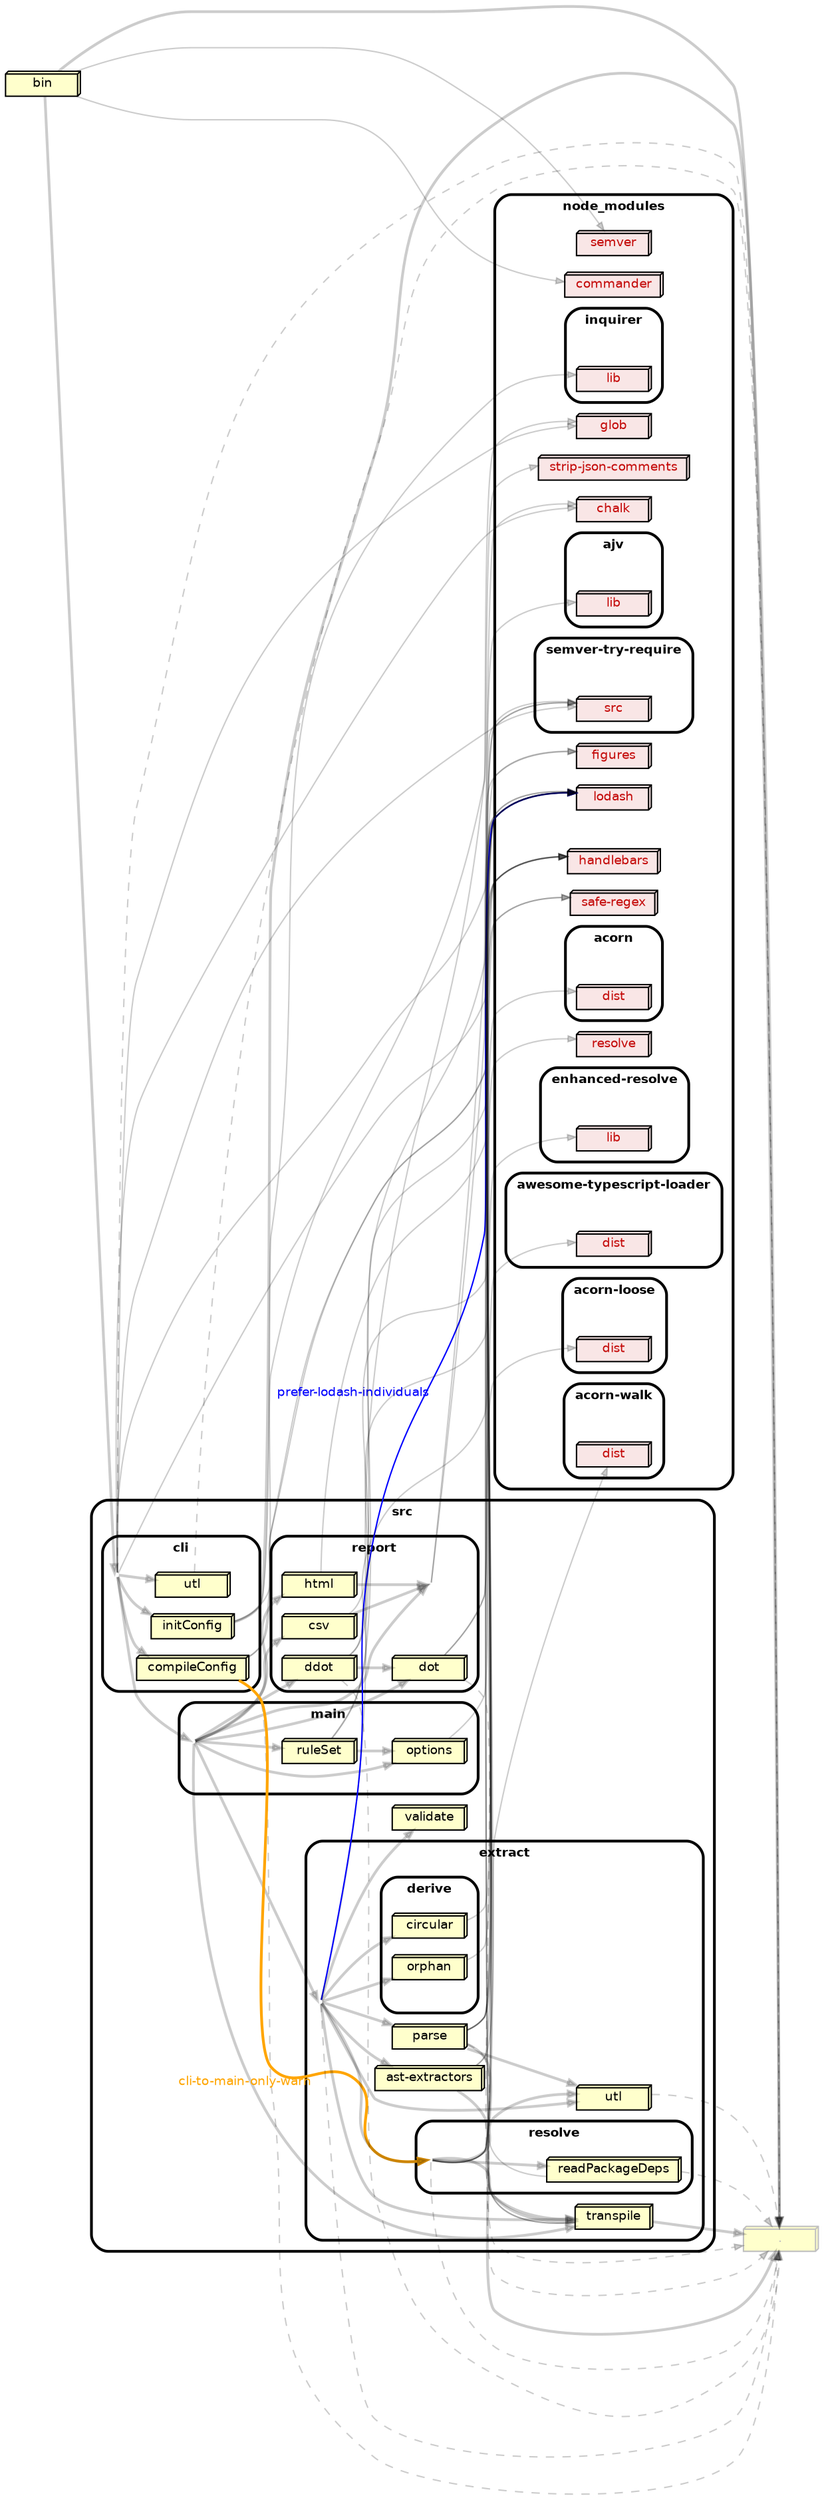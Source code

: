 strict digraph "dependency-cruiser output"{
    rankdir="LR" splines="true" overlap="false" nodesep="0.16" ranksep="0.18" fontname="Helvetica-bold" fontsize="9" style="rounded,bold,filled" fillcolor="#ffffff" compound="true"
    node [shape="box" style="rounded, filled" height="0.2" color="black" fillcolor="#ffffcc" fontcolor="black" fontname="Helvetica" fontsize="9"]
    edge [arrowhead="normal" arrowsize="0.6" penwidth="2.0" color="#00000033" fontname="Helvetica" fontsize="9"]

    "." [label=<.> tooltip="." URL="https://nodejs.org/api/..html" color="grey" fontcolor="grey" shape="box3d"]
    "bin" [label=<bin> tooltip="bin" URL="https://github.com/sverweij/dependency-cruiser/blob/develop/bin" shape="box3d"]
    "bin" -> "."
    "bin" -> "src/cli"
    "bin" -> "node_modules/commander" [penwidth="1.0"]
    "bin" -> "node_modules/semver" [penwidth="1.0"]
    subgraph "cluster_node_modules" {label="node_modules" "node_modules" [width="0.05" shape="point" style="invis"] subgraph "cluster_node_modules/acorn-loose" {label="acorn-loose" "node_modules/acorn-loose" [width="0.05" shape="point" style="invis"] "node_modules/acorn-loose/dist" [label=<dist> tooltip="dist" URL="https://www.npmjs.com/package/acorn-loose" shape="box3d" fillcolor="#c40b0a1a" fontcolor="#c40b0a"] } }
    subgraph "cluster_node_modules" {label="node_modules" "node_modules" [width="0.05" shape="point" style="invis"] subgraph "cluster_node_modules/acorn-walk" {label="acorn-walk" "node_modules/acorn-walk" [width="0.05" shape="point" style="invis"] "node_modules/acorn-walk/dist" [label=<dist> tooltip="dist" URL="https://www.npmjs.com/package/acorn-walk" shape="box3d" fillcolor="#c40b0a1a" fontcolor="#c40b0a"] } }
    subgraph "cluster_node_modules" {label="node_modules" "node_modules" [width="0.05" shape="point" style="invis"] subgraph "cluster_node_modules/acorn" {label="acorn" "node_modules/acorn" [width="0.05" shape="point" style="invis"] "node_modules/acorn/dist" [label=<dist> tooltip="dist" URL="https://www.npmjs.com/package/acorn" shape="box3d" fillcolor="#c40b0a1a" fontcolor="#c40b0a"] } }
    subgraph "cluster_node_modules" {label="node_modules" "node_modules" [width="0.05" shape="point" style="invis"] subgraph "cluster_node_modules/ajv" {label="ajv" "node_modules/ajv" [width="0.05" shape="point" style="invis"] "node_modules/ajv/lib" [label=<lib> tooltip="lib" URL="https://www.npmjs.com/package/ajv" shape="box3d" fillcolor="#c40b0a1a" fontcolor="#c40b0a"] } }
    subgraph "cluster_node_modules" {label="node_modules" "node_modules" [width="0.05" shape="point" style="invis"] subgraph "cluster_node_modules/awesome-typescript-loader" {label="awesome-typescript-loader" "node_modules/awesome-typescript-loader" [width="0.05" shape="point" style="invis"] "node_modules/awesome-typescript-loader/dist" [label=<dist> tooltip="dist" URL="https://www.npmjs.com/package/awesome-typescript-loader" shape="box3d" fillcolor="#c40b0a1a" fontcolor="#c40b0a"] } }
    subgraph "cluster_node_modules" {label="node_modules" "node_modules" [width="0.05" shape="point" style="invis"] "node_modules/chalk" [label=<chalk> tooltip="chalk" URL="https://www.npmjs.com/package/chalk" shape="box3d" fillcolor="#c40b0a1a" fontcolor="#c40b0a"] }
    subgraph "cluster_node_modules" {label="node_modules" "node_modules" [width="0.05" shape="point" style="invis"] "node_modules/commander" [label=<commander> tooltip="commander" URL="https://www.npmjs.com/package/commander" shape="box3d" fillcolor="#c40b0a1a" fontcolor="#c40b0a"] }
    subgraph "cluster_node_modules" {label="node_modules" "node_modules" [width="0.05" shape="point" style="invis"] subgraph "cluster_node_modules/enhanced-resolve" {label="enhanced-resolve" "node_modules/enhanced-resolve" [width="0.05" shape="point" style="invis"] "node_modules/enhanced-resolve/lib" [label=<lib> tooltip="lib" URL="https://www.npmjs.com/package/enhanced-resolve" shape="box3d" fillcolor="#c40b0a1a" fontcolor="#c40b0a"] } }
    subgraph "cluster_node_modules" {label="node_modules" "node_modules" [width="0.05" shape="point" style="invis"] "node_modules/figures" [label=<figures> tooltip="figures" URL="https://www.npmjs.com/package/figures" shape="box3d" fillcolor="#c40b0a1a" fontcolor="#c40b0a"] }
    subgraph "cluster_node_modules" {label="node_modules" "node_modules" [width="0.05" shape="point" style="invis"] "node_modules/glob" [label=<glob> tooltip="glob" URL="https://www.npmjs.com/package/glob" shape="box3d" fillcolor="#c40b0a1a" fontcolor="#c40b0a"] }
    subgraph "cluster_node_modules" {label="node_modules" "node_modules" [width="0.05" shape="point" style="invis"] "node_modules/handlebars" [label=<handlebars> tooltip="handlebars" URL="https://www.npmjs.com/package/handlebars" shape="box3d" fillcolor="#c40b0a1a" fontcolor="#c40b0a"] }
    subgraph "cluster_node_modules" {label="node_modules" "node_modules" [width="0.05" shape="point" style="invis"] subgraph "cluster_node_modules/inquirer" {label="inquirer" "node_modules/inquirer" [width="0.05" shape="point" style="invis"] "node_modules/inquirer/lib" [label=<lib> tooltip="lib" URL="https://www.npmjs.com/package/inquirer" shape="box3d" fillcolor="#c40b0a1a" fontcolor="#c40b0a"] } }
    subgraph "cluster_node_modules" {label="node_modules" "node_modules" [width="0.05" shape="point" style="invis"] "node_modules/lodash" [label=<lodash> tooltip="lodash" URL="https://www.npmjs.com/package/lodash" shape="box3d" fillcolor="#c40b0a1a" fontcolor="#c40b0a"] }
    subgraph "cluster_node_modules" {label="node_modules" "node_modules" [width="0.05" shape="point" style="invis"] "node_modules/resolve" [label=<resolve> tooltip="resolve" URL="https://www.npmjs.com/package/resolve" shape="box3d" fillcolor="#c40b0a1a" fontcolor="#c40b0a"] }
    subgraph "cluster_node_modules" {label="node_modules" "node_modules" [width="0.05" shape="point" style="invis"] "node_modules/safe-regex" [label=<safe-regex> tooltip="safe-regex" URL="https://www.npmjs.com/package/safe-regex" shape="box3d" fillcolor="#c40b0a1a" fontcolor="#c40b0a"] }
    subgraph "cluster_node_modules" {label="node_modules" "node_modules" [width="0.05" shape="point" style="invis"] "node_modules/semver" [label=<semver> tooltip="semver" URL="https://www.npmjs.com/package/semver" shape="box3d" fillcolor="#c40b0a1a" fontcolor="#c40b0a"] }
    subgraph "cluster_node_modules" {label="node_modules" "node_modules" [width="0.05" shape="point" style="invis"] subgraph "cluster_node_modules/semver-try-require" {label="semver-try-require" "node_modules/semver-try-require" [width="0.05" shape="point" style="invis"] "node_modules/semver-try-require/src" [label=<src> tooltip="src" URL="https://www.npmjs.com/package/semver-try-require" shape="box3d" fillcolor="#c40b0a1a" fontcolor="#c40b0a"] } }
    subgraph "cluster_node_modules" {label="node_modules" "node_modules" [width="0.05" shape="point" style="invis"] "node_modules/strip-json-comments" [label=<strip-json-comments> tooltip="strip-json-comments" URL="https://www.npmjs.com/package/strip-json-comments" shape="box3d" fillcolor="#c40b0a1a" fontcolor="#c40b0a"] }
    subgraph "cluster_src" {label="src" "src" [width="0.05" shape="point" style="invis"] "src/cli" [label=<cli> tooltip="cli" URL="https://github.com/sverweij/dependency-cruiser/blob/develop/src/cli" shape="box3d"] }
    "src/cli" -> "src/main"
    "src/cli" -> "src/cli/initConfig"
    "src/cli" -> "src/cli/utl"
    "src/cli" -> "node_modules/glob" [penwidth="1.0"]
    "src/cli" -> "node_modules/lodash" [penwidth="1.0"]
    "src/cli" -> "node_modules/chalk" [penwidth="1.0"]
    "src/cli" -> "node_modules/figures" [penwidth="1.0"]
    "src/cli" -> "src/cli/compileConfig"
    "src/cli" -> "." [style="dashed" penwidth="1.0"]
    "src/cli" -> "node_modules/semver-try-require/src" [penwidth="1.0"]
    subgraph "cluster_src" {label="src" "src" [width="0.05" shape="point" style="invis"] subgraph "cluster_src/cli" {label="cli" "src/cli" [width="0.05" shape="point" style="invis"] "src/cli/compileConfig" [label=<compileConfig> tooltip="compileConfig" URL="https://github.com/sverweij/dependency-cruiser/blob/develop/src/cli/compileConfig" shape="box3d"] } }
    "src/cli/compileConfig" -> "src/extract/resolve" [xlabel="cli-to-main-only-warn" tooltip="cli-to-main-only-warn" fontcolor="orange" color="orange"]
    "src/cli/compileConfig" -> "." [style="dashed" penwidth="1.0"]
    "src/cli/compileConfig" -> "node_modules/lodash" [penwidth="1.0"]
    "src/cli/compileConfig" -> "node_modules/strip-json-comments" [penwidth="1.0"]
    subgraph "cluster_src" {label="src" "src" [width="0.05" shape="point" style="invis"] subgraph "cluster_src/cli" {label="cli" "src/cli" [width="0.05" shape="point" style="invis"] "src/cli/initConfig" [label=<initConfig> tooltip="initConfig" URL="https://github.com/sverweij/dependency-cruiser/blob/develop/src/cli/initConfig" shape="box3d"] } }
    "src/cli/initConfig" -> "."
    "src/cli/initConfig" -> "node_modules/handlebars" [penwidth="1.0"]
    "src/cli/initConfig" -> "node_modules/inquirer/lib" [penwidth="1.0"]
    subgraph "cluster_src" {label="src" "src" [width="0.05" shape="point" style="invis"] subgraph "cluster_src/cli" {label="cli" "src/cli" [width="0.05" shape="point" style="invis"] "src/cli/utl" [label=<utl> tooltip="utl" URL="https://github.com/sverweij/dependency-cruiser/blob/develop/src/cli/utl" shape="box3d"] } }
    "src/cli/utl" -> "." [style="dashed" penwidth="1.0"]
    subgraph "cluster_src" {label="src" "src" [width="0.05" shape="point" style="invis"] "src/extract" [label=<extract> tooltip="extract" URL="https://github.com/sverweij/dependency-cruiser/blob/develop/src/extract" shape="box3d"] }
    "src/extract" -> "src/extract/derive/circular"
    "src/extract" -> "src/extract/derive/orphan"
    "src/extract" -> "src/extract/utl"
    "src/extract" -> "node_modules/lodash" [xlabel="prefer-lodash-individuals" tooltip="prefer-lodash-individuals" penwidth="1.0" fontcolor="blue" color="blue"]
    "src/extract" -> "src/validate"
    "src/extract" -> "src/extract/ast-extractors"
    "src/extract" -> "src/extract/parse"
    "src/extract" -> "src/extract/resolve"
    "src/extract" -> "." [style="dashed" penwidth="1.0"]
    "src/extract" -> "src/extract/transpile"
    "src/extract" -> "node_modules/glob" [penwidth="1.0"]
    subgraph "cluster_src" {label="src" "src" [width="0.05" shape="point" style="invis"] subgraph "cluster_src/extract" {label="extract" "src/extract" [width="0.05" shape="point" style="invis"] "src/extract/ast-extractors" [label=<ast-extractors> tooltip="ast-extractors" URL="https://github.com/sverweij/dependency-cruiser/blob/develop/src/extract/ast-extractors" shape="box3d"] } }
    "src/extract/ast-extractors" -> "node_modules/acorn-walk/dist" [penwidth="1.0"]
    "src/extract/ast-extractors" -> "."
    "src/extract/ast-extractors" -> "node_modules/semver-try-require/src" [penwidth="1.0"]
    subgraph "cluster_src" {label="src" "src" [width="0.05" shape="point" style="invis"] subgraph "cluster_src/extract" {label="extract" "src/extract" [width="0.05" shape="point" style="invis"] subgraph "cluster_src/extract/derive" {label="derive" "src/extract/derive" [width="0.05" shape="point" style="invis"] "src/extract/derive/circular" [label=<circular> tooltip="circular" URL="https://github.com/sverweij/dependency-cruiser/blob/develop/src/extract/derive/circular" shape="box3d"] } } }
    "src/extract/derive/circular" -> "node_modules/lodash" [penwidth="1.0"]
    subgraph "cluster_src" {label="src" "src" [width="0.05" shape="point" style="invis"] subgraph "cluster_src/extract" {label="extract" "src/extract" [width="0.05" shape="point" style="invis"] subgraph "cluster_src/extract/derive" {label="derive" "src/extract/derive" [width="0.05" shape="point" style="invis"] "src/extract/derive/orphan" [label=<orphan> tooltip="orphan" URL="https://github.com/sverweij/dependency-cruiser/blob/develop/src/extract/derive/orphan" shape="box3d"] } } }
    "src/extract/derive/orphan" -> "node_modules/lodash" [penwidth="1.0"]
    subgraph "cluster_src" {label="src" "src" [width="0.05" shape="point" style="invis"] subgraph "cluster_src/extract" {label="extract" "src/extract" [width="0.05" shape="point" style="invis"] "src/extract/parse" [label=<parse> tooltip="parse" URL="https://github.com/sverweij/dependency-cruiser/blob/develop/src/extract/parse" shape="box3d"] } }
    "src/extract/parse" -> "src/extract/transpile"
    "src/extract/parse" -> "src/extract/utl"
    "src/extract/parse" -> "node_modules/acorn/dist" [penwidth="1.0"]
    "src/extract/parse" -> "node_modules/acorn-loose/dist" [penwidth="1.0"]
    "src/extract/parse" -> "." [style="dashed" penwidth="1.0"]
    "src/extract/parse" -> "node_modules/lodash" [penwidth="1.0"]
    "src/extract/parse" -> "node_modules/semver-try-require/src" [penwidth="1.0"]
    subgraph "cluster_src" {label="src" "src" [width="0.05" shape="point" style="invis"] subgraph "cluster_src/extract" {label="extract" "src/extract" [width="0.05" shape="point" style="invis"] "src/extract/resolve" [label=<resolve> tooltip="resolve" URL="https://github.com/sverweij/dependency-cruiser/blob/develop/src/extract/resolve" shape="box3d"] } }
    "src/extract/resolve" -> "src/extract/utl"
    "src/extract/resolve" -> "." [style="dashed" penwidth="1.0"]
    "src/extract/resolve" -> "src/extract/resolve/readPackageDeps"
    "src/extract/resolve" -> "node_modules/lodash" [penwidth="1.0"]
    "src/extract/resolve" -> "node_modules/resolve" [penwidth="1.0"]
    "src/extract/resolve" -> "node_modules/enhanced-resolve/lib" [penwidth="1.0"]
    "src/extract/resolve" -> "src/extract/transpile"
    "src/extract/resolve" -> "node_modules/awesome-typescript-loader/dist" [penwidth="1.0"]
    subgraph "cluster_src" {label="src" "src" [width="0.05" shape="point" style="invis"] subgraph "cluster_src/extract" {label="extract" "src/extract" [width="0.05" shape="point" style="invis"] subgraph "cluster_src/extract/resolve" {label="resolve" "src/extract/resolve" [width="0.05" shape="point" style="invis"] "src/extract/resolve/readPackageDeps" [label=<readPackageDeps> tooltip="readPackageDeps" URL="https://github.com/sverweij/dependency-cruiser/blob/develop/src/extract/resolve/readPackageDeps" shape="box3d"] } } }
    "src/extract/resolve/readPackageDeps" -> "." [style="dashed" penwidth="1.0"]
    "src/extract/resolve/readPackageDeps" -> "node_modules/lodash" [penwidth="1.0"]
    subgraph "cluster_src" {label="src" "src" [width="0.05" shape="point" style="invis"] subgraph "cluster_src/extract" {label="extract" "src/extract" [width="0.05" shape="point" style="invis"] "src/extract/transpile" [label=<transpile> tooltip="transpile" URL="https://github.com/sverweij/dependency-cruiser/blob/develop/src/extract/transpile" shape="box3d"] } }
    "src/extract/transpile" -> "."
    "src/extract/transpile" -> "node_modules/semver-try-require/src" [penwidth="1.0"]
    "src/extract/transpile" -> "node_modules/lodash" [penwidth="1.0"]
    subgraph "cluster_src" {label="src" "src" [width="0.05" shape="point" style="invis"] subgraph "cluster_src/extract" {label="extract" "src/extract" [width="0.05" shape="point" style="invis"] "src/extract/utl" [label=<utl> tooltip="utl" URL="https://github.com/sverweij/dependency-cruiser/blob/develop/src/extract/utl" shape="box3d"] } }
    "src/extract/utl" -> "." [style="dashed" penwidth="1.0"]
    subgraph "cluster_src" {label="src" "src" [width="0.05" shape="point" style="invis"] "src/main" [label=<main> tooltip="main" URL="https://github.com/sverweij/dependency-cruiser/blob/develop/src/main" shape="box3d"] }
    "src/main" -> "src/extract"
    "src/main" -> "src/extract/transpile"
    "src/main" -> "src/report/csv"
    "src/main" -> "src/report/ddot"
    "src/main" -> "src/report/dot"
    "src/main" -> "src/report"
    "src/main" -> "src/report/html"
    "src/main" -> "src/main/options"
    "src/main" -> "src/main/ruleSet"
    subgraph "cluster_src" {label="src" "src" [width="0.05" shape="point" style="invis"] subgraph "cluster_src/main" {label="main" "src/main" [width="0.05" shape="point" style="invis"] "src/main/options" [label=<options> tooltip="options" URL="https://github.com/sverweij/dependency-cruiser/blob/develop/src/main/options" shape="box3d"] } }
    "src/main/options" -> "node_modules/safe-regex" [penwidth="1.0"]
    subgraph "cluster_src" {label="src" "src" [width="0.05" shape="point" style="invis"] subgraph "cluster_src/main" {label="main" "src/main" [width="0.05" shape="point" style="invis"] "src/main/ruleSet" [label=<ruleSet> tooltip="ruleSet" URL="https://github.com/sverweij/dependency-cruiser/blob/develop/src/main/ruleSet" shape="box3d"] } }
    "src/main/ruleSet" -> "src/main/options"
    "src/main/ruleSet" -> "node_modules/ajv/lib" [penwidth="1.0"]
    "src/main/ruleSet" -> "node_modules/safe-regex" [penwidth="1.0"]
    subgraph "cluster_src" {label="src" "src" [width="0.05" shape="point" style="invis"] "src/report" [label=<report> tooltip="report" URL="https://github.com/sverweij/dependency-cruiser/blob/develop/src/report" shape="box3d"] }
    "src/report" -> "node_modules/chalk" [penwidth="1.0"]
    "src/report" -> "node_modules/figures" [penwidth="1.0"]
    subgraph "cluster_src" {label="src" "src" [width="0.05" shape="point" style="invis"] subgraph "cluster_src/report" {label="report" "src/report" [width="0.05" shape="point" style="invis"] "src/report/csv" [label=<csv> tooltip="csv" URL="https://github.com/sverweij/dependency-cruiser/blob/develop/src/report/csv" shape="box3d"] } }
    "src/report/csv" -> "src/report"
    "src/report/csv" -> "node_modules/handlebars" [penwidth="1.0"]
    subgraph "cluster_src" {label="src" "src" [width="0.05" shape="point" style="invis"] subgraph "cluster_src/report" {label="report" "src/report" [width="0.05" shape="point" style="invis"] "src/report/ddot" [label=<ddot> tooltip="ddot" URL="https://github.com/sverweij/dependency-cruiser/blob/develop/src/report/ddot" shape="box3d"] } }
    "src/report/ddot" -> "src/report/dot"
    "src/report/ddot" -> "node_modules/handlebars" [penwidth="1.0"]
    "src/report/ddot" -> "node_modules/lodash" [penwidth="1.0"]
    "src/report/ddot" -> "." [style="dashed" penwidth="1.0"]
    subgraph "cluster_src" {label="src" "src" [width="0.05" shape="point" style="invis"] subgraph "cluster_src/report" {label="report" "src/report" [width="0.05" shape="point" style="invis"] "src/report/dot" [label=<dot> tooltip="dot" URL="https://github.com/sverweij/dependency-cruiser/blob/develop/src/report/dot" shape="box3d"] } }
    "src/report/dot" -> "node_modules/lodash" [penwidth="1.0"]
    "src/report/dot" -> "node_modules/handlebars" [penwidth="1.0"]
    "src/report/dot" -> "." [style="dashed" penwidth="1.0"]
    subgraph "cluster_src" {label="src" "src" [width="0.05" shape="point" style="invis"] subgraph "cluster_src/report" {label="report" "src/report" [width="0.05" shape="point" style="invis"] "src/report/html" [label=<html> tooltip="html" URL="https://github.com/sverweij/dependency-cruiser/blob/develop/src/report/html" shape="box3d"] } }
    "src/report/html" -> "src/report"
    "src/report/html" -> "node_modules/handlebars" [penwidth="1.0"]
    subgraph "cluster_src" {label="src" "src" [width="0.05" shape="point" style="invis"] "src/validate" [label=<validate> tooltip="validate" URL="https://github.com/sverweij/dependency-cruiser/blob/develop/src/validate" shape="box3d"] }
}
